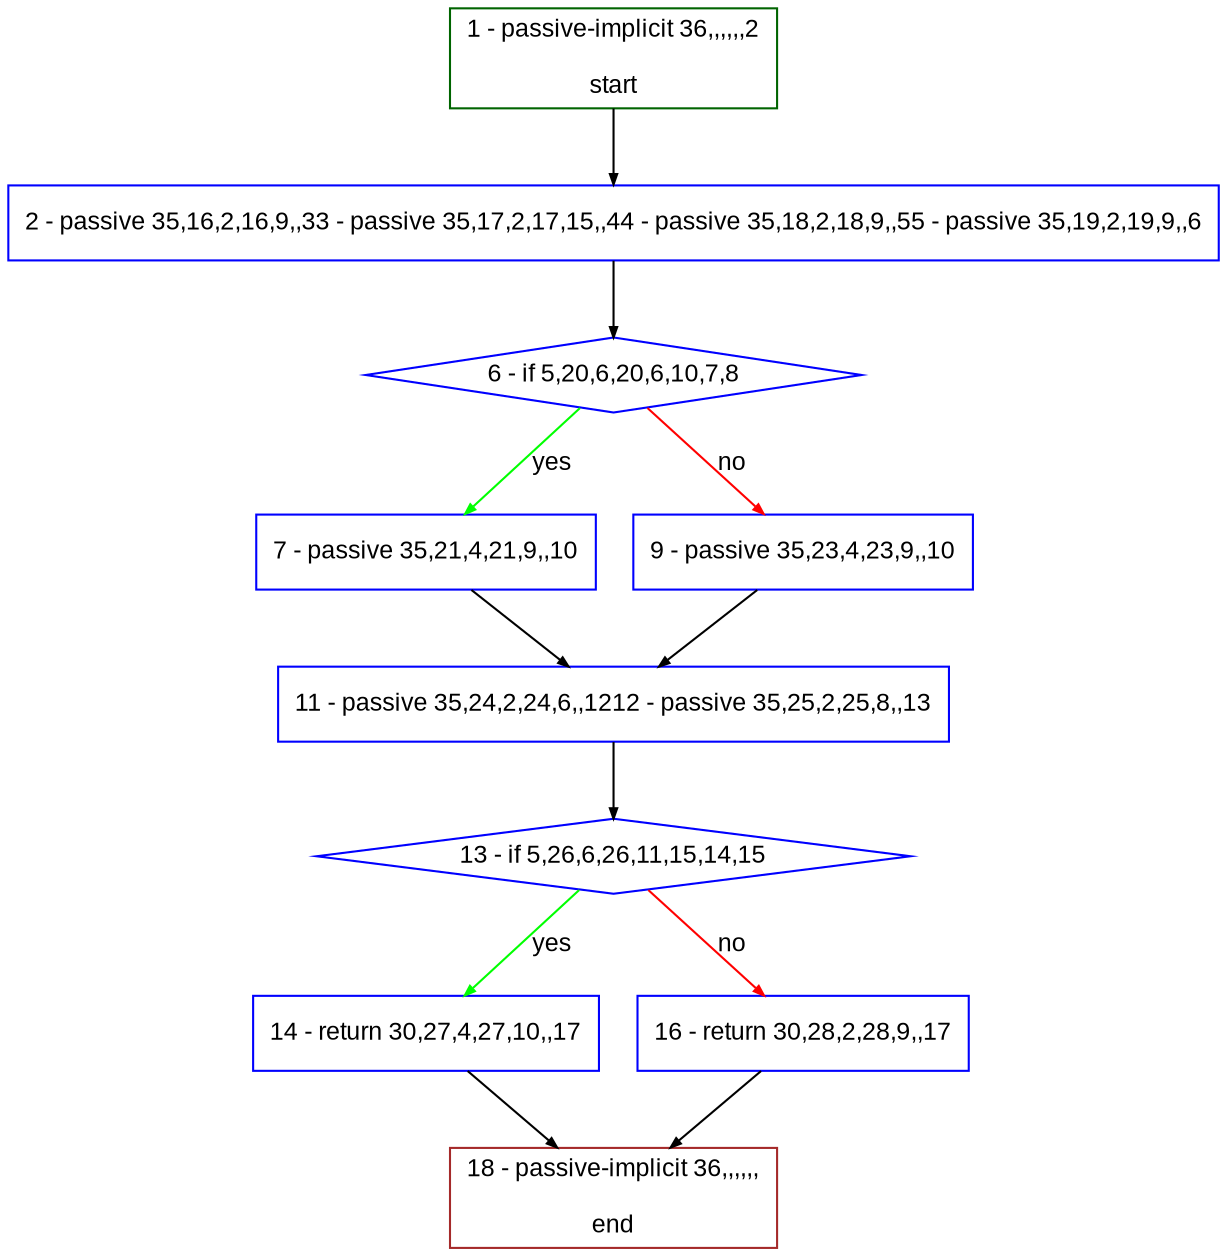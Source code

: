 digraph "" {
  graph [bgcolor="white", fillcolor="#FFFFCC", pack="true", packmode="clust", fontname="Arial", label="", fontsize="12", compound="true", style="rounded,filled"];
  node [node_initialized="no", fillcolor="white", fontname="Arial", label="", color="grey", fontsize="12", fixedsize="false", compound="true", shape="rectangle", style="filled"];
  edge [arrowtail="none", lhead="", fontcolor="black", fontname="Arial", label="", color="black", fontsize="12", arrowhead="normal", arrowsize="0.5", compound="true", ltail="", dir="forward"];
  __N1 [fillcolor="#ffffff", label="2 - passive 35,16,2,16,9,,33 - passive 35,17,2,17,15,,44 - passive 35,18,2,18,9,,55 - passive 35,19,2,19,9,,6", color="#0000ff", shape="box", style="filled"];
  __N2 [fillcolor="#ffffff", label="1 - passive-implicit 36,,,,,,2\n\nstart", color="#006400", shape="box", style="filled"];
  __N3 [fillcolor="#ffffff", label="6 - if 5,20,6,20,6,10,7,8", color="#0000ff", shape="diamond", style="filled"];
  __N4 [fillcolor="#ffffff", label="7 - passive 35,21,4,21,9,,10", color="#0000ff", shape="box", style="filled"];
  __N5 [fillcolor="#ffffff", label="9 - passive 35,23,4,23,9,,10", color="#0000ff", shape="box", style="filled"];
  __N6 [fillcolor="#ffffff", label="11 - passive 35,24,2,24,6,,1212 - passive 35,25,2,25,8,,13", color="#0000ff", shape="box", style="filled"];
  __N7 [fillcolor="#ffffff", label="13 - if 5,26,6,26,11,15,14,15", color="#0000ff", shape="diamond", style="filled"];
  __N8 [fillcolor="#ffffff", label="14 - return 30,27,4,27,10,,17", color="#0000ff", shape="box", style="filled"];
  __N9 [fillcolor="#ffffff", label="16 - return 30,28,2,28,9,,17", color="#0000ff", shape="box", style="filled"];
  __N10 [fillcolor="#ffffff", label="18 - passive-implicit 36,,,,,,\n\nend", color="#a52a2a", shape="box", style="filled"];
  __N2 -> __N1 [arrowtail="none", color="#000000", label="", arrowhead="normal", dir="forward"];
  __N1 -> __N3 [arrowtail="none", color="#000000", label="", arrowhead="normal", dir="forward"];
  __N3 -> __N4 [arrowtail="none", color="#00ff00", label="yes", arrowhead="normal", dir="forward"];
  __N3 -> __N5 [arrowtail="none", color="#ff0000", label="no", arrowhead="normal", dir="forward"];
  __N4 -> __N6 [arrowtail="none", color="#000000", label="", arrowhead="normal", dir="forward"];
  __N5 -> __N6 [arrowtail="none", color="#000000", label="", arrowhead="normal", dir="forward"];
  __N6 -> __N7 [arrowtail="none", color="#000000", label="", arrowhead="normal", dir="forward"];
  __N7 -> __N8 [arrowtail="none", color="#00ff00", label="yes", arrowhead="normal", dir="forward"];
  __N7 -> __N9 [arrowtail="none", color="#ff0000", label="no", arrowhead="normal", dir="forward"];
  __N8 -> __N10 [arrowtail="none", color="#000000", label="", arrowhead="normal", dir="forward"];
  __N9 -> __N10 [arrowtail="none", color="#000000", label="", arrowhead="normal", dir="forward"];
}
